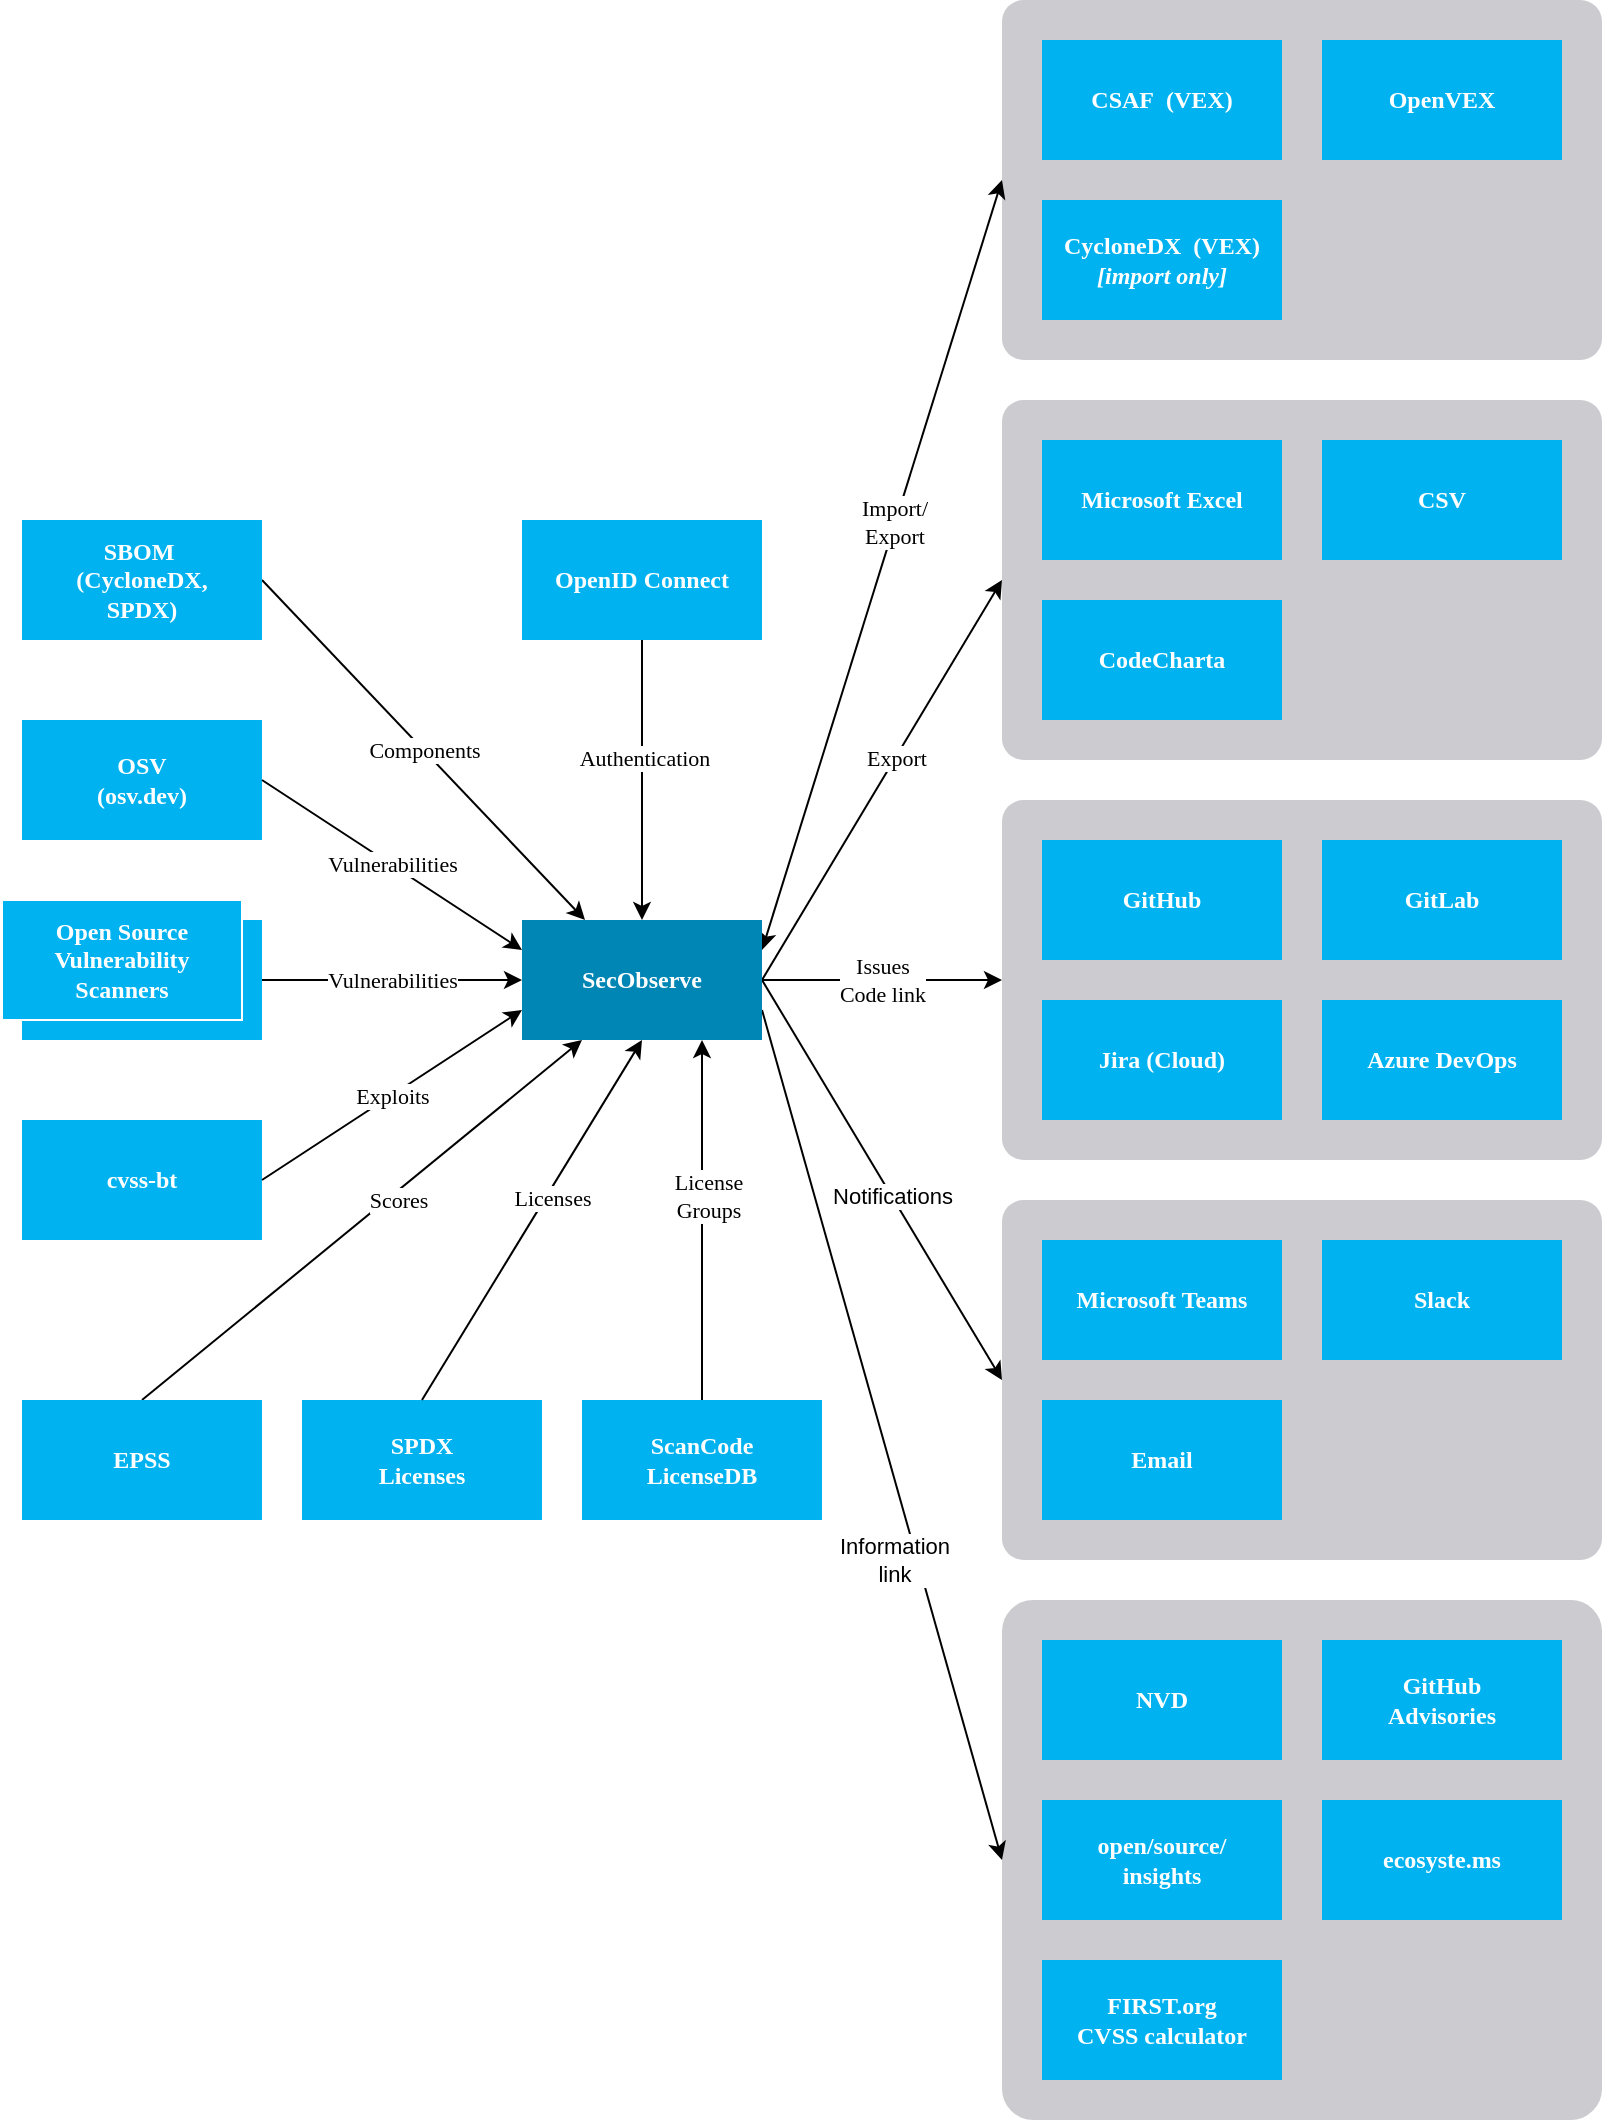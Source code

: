 <mxfile version="28.0.6">
  <diagram name="Page-1" id="VX-3E3aqqD7pf1Rg54WV">
    <mxGraphModel dx="1426" dy="1362" grid="1" gridSize="10" guides="1" tooltips="1" connect="1" arrows="1" fold="1" page="0" pageScale="1" pageWidth="1169" pageHeight="827" math="0" shadow="0">
      <root>
        <mxCell id="0" />
        <mxCell id="1" parent="0" />
        <mxCell id="nvJj6j3gVg4nusngmV69-1" value="" style="rounded=1;whiteSpace=wrap;html=1;fillColor=#CCCCD0;arcSize=6;fontColor=#333333;strokeColor=none;" parent="1" vertex="1">
          <mxGeometry x="760" y="-180" width="300" height="180" as="geometry" />
        </mxCell>
        <mxCell id="thoTgJwvwBRAFEuy037D-26" value="" style="rounded=1;whiteSpace=wrap;html=1;fillColor=#CCCCD0;arcSize=6;fontColor=#333333;strokeColor=none;" parent="1" vertex="1">
          <mxGeometry x="760" y="20" width="300" height="180" as="geometry" />
        </mxCell>
        <mxCell id="thoTgJwvwBRAFEuy037D-29" value="" style="rounded=1;whiteSpace=wrap;html=1;fillColor=#CCCCD0;arcSize=6;fontColor=#333333;strokeColor=none;" parent="1" vertex="1">
          <mxGeometry x="760" y="220" width="300" height="180" as="geometry" />
        </mxCell>
        <mxCell id="thoTgJwvwBRAFEuy037D-31" value="" style="rounded=1;whiteSpace=wrap;html=1;fillColor=#CCCCD0;arcSize=6;fontColor=#333333;strokeColor=none;" parent="1" vertex="1">
          <mxGeometry x="760" y="420" width="300" height="180" as="geometry" />
        </mxCell>
        <mxCell id="thoTgJwvwBRAFEuy037D-33" value="" style="rounded=1;whiteSpace=wrap;html=1;fillColor=#CCCCD0;arcSize=6;fontColor=#333333;strokeColor=none;" parent="1" vertex="1">
          <mxGeometry x="760" y="620" width="300" height="260" as="geometry" />
        </mxCell>
        <mxCell id="NQz_Nwzh-ESSq-r7xiTD-14" value="" style="endArrow=classic;html=1;rounded=0;entryX=0;entryY=0.5;entryDx=0;entryDy=0;exitX=1;exitY=0.5;exitDx=0;exitDy=0;fontFamily=Poppins;fontSource=https%3A%2F%2Ffonts.googleapis.com%2Fcss%3Ffamily%3DPoppins;" parent="1" source="NQz_Nwzh-ESSq-r7xiTD-1" target="thoTgJwvwBRAFEuy037D-26" edge="1">
          <mxGeometry width="50" height="50" relative="1" as="geometry">
            <mxPoint x="650" y="410" as="sourcePoint" />
            <mxPoint x="770" y="105" as="targetPoint" />
            <Array as="points" />
          </mxGeometry>
        </mxCell>
        <mxCell id="NQz_Nwzh-ESSq-r7xiTD-26" value="Export" style="edgeLabel;html=1;align=center;verticalAlign=middle;resizable=0;points=[];fontFamily=Poppins;fontSource=https%3A%2F%2Ffonts.googleapis.com%2Fcss%3Ffamily%3DPoppins;" parent="NQz_Nwzh-ESSq-r7xiTD-14" vertex="1" connectable="0">
          <mxGeometry x="0.112" relative="1" as="geometry">
            <mxPoint as="offset" />
          </mxGeometry>
        </mxCell>
        <mxCell id="NQz_Nwzh-ESSq-r7xiTD-18" value="Issues&lt;br&gt;Code link" style="endArrow=classic;html=1;rounded=0;entryX=0;entryY=0.5;entryDx=0;entryDy=0;exitX=1;exitY=0.5;exitDx=0;exitDy=0;fontFamily=Poppins;fontSource=https%3A%2F%2Ffonts.googleapis.com%2Fcss%3Ffamily%3DPoppins;" parent="1" source="NQz_Nwzh-ESSq-r7xiTD-1" target="thoTgJwvwBRAFEuy037D-29" edge="1">
          <mxGeometry width="50" height="50" relative="1" as="geometry">
            <mxPoint x="690" y="450" as="sourcePoint" />
            <mxPoint x="810" y="145" as="targetPoint" />
            <Array as="points" />
          </mxGeometry>
        </mxCell>
        <mxCell id="NQz_Nwzh-ESSq-r7xiTD-16" value="" style="endArrow=classic;html=1;rounded=0;entryX=0;entryY=0.5;entryDx=0;entryDy=0;exitX=1;exitY=0.5;exitDx=0;exitDy=0;fontFamily=Poppins;fontSource=https%3A%2F%2Ffonts.googleapis.com%2Fcss%3Ffamily%3DPoppins;" parent="1" source="NQz_Nwzh-ESSq-r7xiTD-1" target="thoTgJwvwBRAFEuy037D-31" edge="1">
          <mxGeometry width="50" height="50" relative="1" as="geometry">
            <mxPoint x="670" y="430" as="sourcePoint" />
            <mxPoint x="790" y="125" as="targetPoint" />
          </mxGeometry>
        </mxCell>
        <mxCell id="thoTgJwvwBRAFEuy037D-32" value="Notifications" style="edgeLabel;html=1;align=center;verticalAlign=middle;resizable=0;points=[];" parent="NQz_Nwzh-ESSq-r7xiTD-16" vertex="1" connectable="0">
          <mxGeometry x="0.169" y="-6" relative="1" as="geometry">
            <mxPoint y="-12" as="offset" />
          </mxGeometry>
        </mxCell>
        <mxCell id="NQz_Nwzh-ESSq-r7xiTD-2" value="Microsoft Teams" style="rounded=0;whiteSpace=wrap;html=1;fontFamily=Poppins;fontSource=https%3A%2F%2Ffonts.googleapis.com%2Fcss%3Ffamily%3DPoppins;fillColor=#00B3F0;strokeColor=none;fontColor=#ffffff;fontStyle=1" parent="1" vertex="1">
          <mxGeometry x="780" y="440" width="120" height="60" as="geometry" />
        </mxCell>
        <mxCell id="NQz_Nwzh-ESSq-r7xiTD-4" value="Email" style="rounded=0;whiteSpace=wrap;html=1;fontFamily=Poppins;fontSource=https%3A%2F%2Ffonts.googleapis.com%2Fcss%3Ffamily%3DPoppins;fillColor=#00B3F0;strokeColor=none;fontColor=#ffffff;fontStyle=1" parent="1" vertex="1">
          <mxGeometry x="780" y="520" width="120" height="60" as="geometry" />
        </mxCell>
        <mxCell id="NQz_Nwzh-ESSq-r7xiTD-5" value="GitLab" style="rounded=0;whiteSpace=wrap;html=1;fontFamily=Poppins;fontSource=https%3A%2F%2Ffonts.googleapis.com%2Fcss%3Ffamily%3DPoppins;fillColor=#00B3F0;strokeColor=none;fontColor=#ffffff;fontStyle=1" parent="1" vertex="1">
          <mxGeometry x="920" y="240" width="120" height="60" as="geometry" />
        </mxCell>
        <mxCell id="NQz_Nwzh-ESSq-r7xiTD-10" value="CodeCharta" style="rounded=0;whiteSpace=wrap;html=1;fontFamily=Poppins;fontSource=https%3A%2F%2Ffonts.googleapis.com%2Fcss%3Ffamily%3DPoppins;fillColor=#00B3F0;strokeColor=none;fontColor=#ffffff;fontStyle=1" parent="1" vertex="1">
          <mxGeometry x="780" y="120" width="120" height="60" as="geometry" />
        </mxCell>
        <mxCell id="NQz_Nwzh-ESSq-r7xiTD-11" value="Microsoft Excel" style="rounded=0;whiteSpace=wrap;html=1;fontFamily=Poppins;fontSource=https%3A%2F%2Ffonts.googleapis.com%2Fcss%3Ffamily%3DPoppins;fillColor=#00B3F0;strokeColor=none;fontColor=#ffffff;fontStyle=1" parent="1" vertex="1">
          <mxGeometry x="780" y="40" width="120" height="60" as="geometry" />
        </mxCell>
        <mxCell id="NQz_Nwzh-ESSq-r7xiTD-12" value="CSV" style="rounded=0;whiteSpace=wrap;html=1;fontFamily=Poppins;fontSource=https%3A%2F%2Ffonts.googleapis.com%2Fcss%3Ffamily%3DPoppins;fillColor=#00B3F0;strokeColor=none;fontColor=#ffffff;fontStyle=1" parent="1" vertex="1">
          <mxGeometry x="920" y="40" width="120" height="60" as="geometry" />
        </mxCell>
        <mxCell id="ckfRxN6suAOy0oSwesAX-1" value="Jira (Cloud)" style="rounded=0;whiteSpace=wrap;html=1;fontFamily=Poppins;fontSource=https%3A%2F%2Ffonts.googleapis.com%2Fcss%3Ffamily%3DPoppins;fillColor=#00B3F0;strokeColor=none;fontColor=#ffffff;fontStyle=1" parent="1" vertex="1">
          <mxGeometry x="780" y="320" width="120" height="60" as="geometry" />
        </mxCell>
        <mxCell id="t_NOycPIsL9wbnrStvVd-1" value="Azure DevOps" style="rounded=0;whiteSpace=wrap;html=1;fontFamily=Poppins;fontSource=https%3A%2F%2Ffonts.googleapis.com%2Fcss%3Ffamily%3DPoppins;fillColor=#00B3F0;strokeColor=none;fontColor=#ffffff;fontStyle=1" parent="1" vertex="1">
          <mxGeometry x="920" y="320" width="120" height="60" as="geometry" />
        </mxCell>
        <mxCell id="vnX0cciMQJ_0wqG728EC-1" value="Slack" style="rounded=0;whiteSpace=wrap;html=1;fontFamily=Poppins;fontSource=https%3A%2F%2Ffonts.googleapis.com%2Fcss%3Ffamily%3DPoppins;fillColor=#00B3F0;strokeColor=none;fontColor=#ffffff;fontStyle=1" parent="1" vertex="1">
          <mxGeometry x="920" y="440" width="120" height="60" as="geometry" />
        </mxCell>
        <mxCell id="thoTgJwvwBRAFEuy037D-23" value="NVD" style="rounded=0;whiteSpace=wrap;html=1;fontFamily=Poppins;fontSource=https%3A%2F%2Ffonts.googleapis.com%2Fcss%3Ffamily%3DPoppins;fillColor=#00B3F0;strokeColor=none;fontColor=#ffffff;fontStyle=1" parent="1" vertex="1">
          <mxGeometry x="780" y="640" width="120" height="60" as="geometry" />
        </mxCell>
        <mxCell id="thoTgJwvwBRAFEuy037D-24" value="" style="endArrow=classic;html=1;rounded=0;entryX=0;entryY=0.5;entryDx=0;entryDy=0;exitX=1;exitY=0.75;exitDx=0;exitDy=0;fontFamily=Poppins;fontSource=https%3A%2F%2Ffonts.googleapis.com%2Fcss%3Ffamily%3DPoppins;" parent="1" source="NQz_Nwzh-ESSq-r7xiTD-1" target="thoTgJwvwBRAFEuy037D-33" edge="1">
          <mxGeometry width="50" height="50" relative="1" as="geometry">
            <mxPoint x="650" y="400" as="sourcePoint" />
            <mxPoint x="770" y="730" as="targetPoint" />
          </mxGeometry>
        </mxCell>
        <mxCell id="thoTgJwvwBRAFEuy037D-25" value="Information&lt;br&gt;link" style="edgeLabel;html=1;align=center;verticalAlign=middle;resizable=0;points=[];" parent="thoTgJwvwBRAFEuy037D-24" vertex="1" connectable="0">
          <mxGeometry x="0.675" y="-3" relative="1" as="geometry">
            <mxPoint x="-32" y="-82" as="offset" />
          </mxGeometry>
        </mxCell>
        <mxCell id="NQz_Nwzh-ESSq-r7xiTD-3" value="GitHub" style="rounded=0;whiteSpace=wrap;html=1;fontFamily=Poppins;fontSource=https%3A%2F%2Ffonts.googleapis.com%2Fcss%3Ffamily%3DPoppins;fillColor=#00B3F0;strokeColor=none;fontColor=#ffffff;fontStyle=1" parent="1" vertex="1">
          <mxGeometry x="780" y="240" width="120" height="60" as="geometry" />
        </mxCell>
        <mxCell id="thoTgJwvwBRAFEuy037D-34" value="GitHub&lt;br&gt;Advisories" style="rounded=0;whiteSpace=wrap;html=1;fontFamily=Poppins;fontSource=https%3A%2F%2Ffonts.googleapis.com%2Fcss%3Ffamily%3DPoppins;fillColor=#00B3F0;strokeColor=none;fontColor=#ffffff;fontStyle=1" parent="1" vertex="1">
          <mxGeometry x="920" y="640" width="120" height="60" as="geometry" />
        </mxCell>
        <mxCell id="thoTgJwvwBRAFEuy037D-37" value="open/source/&lt;br&gt;insights" style="rounded=0;whiteSpace=wrap;html=1;fontFamily=Poppins;fontSource=https%3A%2F%2Ffonts.googleapis.com%2Fcss%3Ffamily%3DPoppins;fillColor=#00B3F0;strokeColor=none;fontColor=#ffffff;fontStyle=1" parent="1" vertex="1">
          <mxGeometry x="780" y="720" width="120" height="60" as="geometry" />
        </mxCell>
        <mxCell id="qOO4yE6-o5YvLIt4YbO8-1" value="CycloneDX&amp;nbsp; (VEX)&lt;div&gt;&lt;i&gt;[import only]&lt;/i&gt;&lt;/div&gt;" style="rounded=0;whiteSpace=wrap;html=1;fontFamily=Poppins;fontSource=https%3A%2F%2Ffonts.googleapis.com%2Fcss%3Ffamily%3DPoppins;fillColor=#00B3F0;strokeColor=none;fontColor=#ffffff;fontStyle=1" parent="1" vertex="1">
          <mxGeometry x="780" y="-80" width="120" height="60" as="geometry" />
        </mxCell>
        <mxCell id="qOO4yE6-o5YvLIt4YbO8-2" value="OpenVEX" style="rounded=0;whiteSpace=wrap;html=1;fontFamily=Poppins;fontSource=https%3A%2F%2Ffonts.googleapis.com%2Fcss%3Ffamily%3DPoppins;fillColor=#00B3F0;strokeColor=none;fontColor=#ffffff;fontStyle=1" parent="1" vertex="1">
          <mxGeometry x="920" y="-160" width="120" height="60" as="geometry" />
        </mxCell>
        <mxCell id="nvJj6j3gVg4nusngmV69-2" value="" style="endArrow=classic;html=1;rounded=0;entryX=0;entryY=0.5;entryDx=0;entryDy=0;exitX=1;exitY=0.25;exitDx=0;exitDy=0;fontFamily=Poppins;fontSource=https%3A%2F%2Ffonts.googleapis.com%2Fcss%3Ffamily%3DPoppins;startArrow=classic;startFill=1;" parent="1" source="NQz_Nwzh-ESSq-r7xiTD-1" target="nvJj6j3gVg4nusngmV69-1" edge="1">
          <mxGeometry width="50" height="50" relative="1" as="geometry">
            <mxPoint x="650" y="311" as="sourcePoint" />
            <mxPoint x="770" y="120" as="targetPoint" />
            <Array as="points" />
          </mxGeometry>
        </mxCell>
        <mxCell id="nvJj6j3gVg4nusngmV69-3" value="Import/&lt;br&gt;Export" style="edgeLabel;html=1;align=center;verticalAlign=middle;resizable=0;points=[];fontFamily=Poppins;fontSource=https%3A%2F%2Ffonts.googleapis.com%2Fcss%3Ffamily%3DPoppins;" parent="nvJj6j3gVg4nusngmV69-2" vertex="1" connectable="0">
          <mxGeometry x="0.112" relative="1" as="geometry">
            <mxPoint x="-1" as="offset" />
          </mxGeometry>
        </mxCell>
        <mxCell id="NQz_Nwzh-ESSq-r7xiTD-1" value="SecObserve" style="rounded=0;whiteSpace=wrap;html=1;fontFamily=Poppins;fontSource=https%3A%2F%2Ffonts.googleapis.com%2Fcss%3Ffamily%3DPoppins;fillColor=#0086B4;strokeColor=none;fontColor=#ffffff;fontStyle=1" parent="1" vertex="1">
          <mxGeometry x="520" y="280" width="120" height="60" as="geometry" />
        </mxCell>
        <mxCell id="NQz_Nwzh-ESSq-r7xiTD-6" value="OpenID Connect" style="rounded=0;whiteSpace=wrap;html=1;fontFamily=Poppins;fontSource=https%3A%2F%2Ffonts.googleapis.com%2Fcss%3Ffamily%3DPoppins;fillColor=#00B3F0;strokeColor=none;fontColor=#ffffff;fontStyle=1" parent="1" vertex="1">
          <mxGeometry x="520" y="80" width="120" height="60" as="geometry" />
        </mxCell>
        <mxCell id="NQz_Nwzh-ESSq-r7xiTD-7" value="ScanCode&lt;br&gt;LicenseDB" style="rounded=0;whiteSpace=wrap;html=1;fontFamily=Poppins;fontSource=https%3A%2F%2Ffonts.googleapis.com%2Fcss%3Ffamily%3DPoppins;fillColor=#00B3F0;strokeColor=none;fontColor=#ffffff;fontStyle=1" parent="1" vertex="1">
          <mxGeometry x="550" y="520" width="120" height="60" as="geometry" />
        </mxCell>
        <mxCell id="NQz_Nwzh-ESSq-r7xiTD-9" value="" style="rounded=0;whiteSpace=wrap;html=1;fontFamily=Poppins;fontSource=https%3A%2F%2Ffonts.googleapis.com%2Fcss%3Ffamily%3DPoppins;fillColor=#00B3F0;strokeColor=none;fontColor=#ffffff;fontStyle=1" parent="1" vertex="1">
          <mxGeometry x="270" y="280" width="120" height="60" as="geometry" />
        </mxCell>
        <mxCell id="NQz_Nwzh-ESSq-r7xiTD-8" value="Open Source&lt;br&gt;Vulnerability&lt;br&gt;Scanners" style="rounded=0;whiteSpace=wrap;html=1;fontFamily=Poppins;fontSource=https%3A%2F%2Ffonts.googleapis.com%2Fcss%3Ffamily%3DPoppins;fillColor=#00B3F0;strokeColor=#ffffff;fontColor=#ffffff;fontStyle=1" parent="1" vertex="1">
          <mxGeometry x="260" y="270" width="120" height="60" as="geometry" />
        </mxCell>
        <mxCell id="NQz_Nwzh-ESSq-r7xiTD-20" value="" style="endArrow=classic;html=1;rounded=0;entryX=0.75;entryY=1;entryDx=0;entryDy=0;exitX=0.5;exitY=0;exitDx=0;exitDy=0;fontFamily=Poppins;fontSource=https%3A%2F%2Ffonts.googleapis.com%2Fcss%3Ffamily%3DPoppins;" parent="1" source="NQz_Nwzh-ESSq-r7xiTD-7" target="NQz_Nwzh-ESSq-r7xiTD-1" edge="1">
          <mxGeometry width="50" height="50" relative="1" as="geometry">
            <mxPoint x="650" y="305" as="sourcePoint" />
            <mxPoint x="770" as="targetPoint" />
          </mxGeometry>
        </mxCell>
        <mxCell id="NQz_Nwzh-ESSq-r7xiTD-24" value="License&lt;div&gt;Groups&lt;/div&gt;" style="edgeLabel;html=1;align=center;verticalAlign=middle;resizable=0;points=[];fontFamily=Poppins;fontSource=https%3A%2F%2Ffonts.googleapis.com%2Fcss%3Ffamily%3DPoppins;" parent="NQz_Nwzh-ESSq-r7xiTD-20" vertex="1" connectable="0">
          <mxGeometry x="0.14" y="-3" relative="1" as="geometry">
            <mxPoint as="offset" />
          </mxGeometry>
        </mxCell>
        <mxCell id="NQz_Nwzh-ESSq-r7xiTD-21" value="Vulnerabilities" style="endArrow=classic;html=1;rounded=0;exitX=1;exitY=0.5;exitDx=0;exitDy=0;fontFamily=Poppins;fontSource=https%3A%2F%2Ffonts.googleapis.com%2Fcss%3Ffamily%3DPoppins;entryX=0;entryY=0.5;entryDx=0;entryDy=0;" parent="1" source="NQz_Nwzh-ESSq-r7xiTD-9" target="NQz_Nwzh-ESSq-r7xiTD-1" edge="1">
          <mxGeometry width="50" height="50" relative="1" as="geometry">
            <mxPoint x="650" y="335" as="sourcePoint" />
            <mxPoint x="460" y="330" as="targetPoint" />
          </mxGeometry>
        </mxCell>
        <mxCell id="NQz_Nwzh-ESSq-r7xiTD-22" value="" style="endArrow=classic;html=1;rounded=0;entryX=0.5;entryY=0;entryDx=0;entryDy=0;exitX=0.5;exitY=1;exitDx=0;exitDy=0;fontFamily=Poppins;fontSource=https%3A%2F%2Ffonts.googleapis.com%2Fcss%3Ffamily%3DPoppins;" parent="1" source="NQz_Nwzh-ESSq-r7xiTD-6" target="NQz_Nwzh-ESSq-r7xiTD-1" edge="1">
          <mxGeometry width="50" height="50" relative="1" as="geometry">
            <mxPoint x="590" y="450" as="sourcePoint" />
            <mxPoint x="590" y="350" as="targetPoint" />
          </mxGeometry>
        </mxCell>
        <mxCell id="NQz_Nwzh-ESSq-r7xiTD-23" value="Authentication" style="edgeLabel;html=1;align=center;verticalAlign=middle;resizable=0;points=[];fontFamily=Poppins;fontSource=https%3A%2F%2Ffonts.googleapis.com%2Fcss%3Ffamily%3DPoppins;" parent="NQz_Nwzh-ESSq-r7xiTD-22" vertex="1" connectable="0">
          <mxGeometry x="-0.16" y="1" relative="1" as="geometry">
            <mxPoint as="offset" />
          </mxGeometry>
        </mxCell>
        <mxCell id="bolqJ5kDSpF7zOIxnR-b-1" value="SPDX&lt;br&gt;Licenses" style="rounded=0;whiteSpace=wrap;html=1;fontFamily=Poppins;fontSource=https%3A%2F%2Ffonts.googleapis.com%2Fcss%3Ffamily%3DPoppins;fillColor=#00B3F0;strokeColor=none;fontColor=#ffffff;fontStyle=1" parent="1" vertex="1">
          <mxGeometry x="410" y="520" width="120" height="60" as="geometry" />
        </mxCell>
        <mxCell id="bolqJ5kDSpF7zOIxnR-b-2" value="" style="endArrow=classic;html=1;rounded=0;entryX=0.25;entryY=1;entryDx=0;entryDy=0;exitX=0.5;exitY=0;exitDx=0;exitDy=0;fontFamily=Poppins;fontSource=https%3A%2F%2Ffonts.googleapis.com%2Fcss%3Ffamily%3DPoppins;" parent="1" source="XJ2QC1-pdl4xAl0XCKq4-1" target="NQz_Nwzh-ESSq-r7xiTD-1" edge="1">
          <mxGeometry width="50" height="50" relative="1" as="geometry">
            <mxPoint x="590" y="470" as="sourcePoint" />
            <mxPoint x="590" y="350" as="targetPoint" />
          </mxGeometry>
        </mxCell>
        <mxCell id="bolqJ5kDSpF7zOIxnR-b-3" value="Scores" style="edgeLabel;html=1;align=center;verticalAlign=middle;resizable=0;points=[];fontFamily=Poppins;fontSource=https%3A%2F%2Ffonts.googleapis.com%2Fcss%3Ffamily%3DPoppins;" parent="bolqJ5kDSpF7zOIxnR-b-2" vertex="1" connectable="0">
          <mxGeometry x="0.14" y="-3" relative="1" as="geometry">
            <mxPoint as="offset" />
          </mxGeometry>
        </mxCell>
        <mxCell id="XJ2QC1-pdl4xAl0XCKq4-1" value="EPSS" style="rounded=0;whiteSpace=wrap;html=1;fontFamily=Poppins;fontSource=https%3A%2F%2Ffonts.googleapis.com%2Fcss%3Ffamily%3DPoppins;fillColor=#00B3F0;strokeColor=none;fontColor=#ffffff;fontStyle=1" parent="1" vertex="1">
          <mxGeometry x="270" y="520" width="120" height="60" as="geometry" />
        </mxCell>
        <mxCell id="XJ2QC1-pdl4xAl0XCKq4-2" value="" style="endArrow=classic;html=1;rounded=0;entryX=0.5;entryY=1;entryDx=0;entryDy=0;exitX=0.5;exitY=0;exitDx=0;exitDy=0;fontFamily=Poppins;fontSource=https%3A%2F%2Ffonts.googleapis.com%2Fcss%3Ffamily%3DPoppins;" parent="1" source="bolqJ5kDSpF7zOIxnR-b-1" target="NQz_Nwzh-ESSq-r7xiTD-1" edge="1">
          <mxGeometry width="50" height="50" relative="1" as="geometry">
            <mxPoint x="620" y="470" as="sourcePoint" />
            <mxPoint x="620" y="350" as="targetPoint" />
          </mxGeometry>
        </mxCell>
        <mxCell id="XJ2QC1-pdl4xAl0XCKq4-3" value="Licenses" style="edgeLabel;html=1;align=center;verticalAlign=middle;resizable=0;points=[];fontFamily=Poppins;fontSource=https%3A%2F%2Ffonts.googleapis.com%2Fcss%3Ffamily%3DPoppins;" parent="XJ2QC1-pdl4xAl0XCKq4-2" vertex="1" connectable="0">
          <mxGeometry x="0.14" y="-3" relative="1" as="geometry">
            <mxPoint as="offset" />
          </mxGeometry>
        </mxCell>
        <mxCell id="txpyq0Q0yciagI06FU9S-1" value="FIRST.org&lt;br&gt;CVSS calculator" style="rounded=0;whiteSpace=wrap;html=1;fontFamily=Poppins;fontSource=https%3A%2F%2Ffonts.googleapis.com%2Fcss%3Ffamily%3DPoppins;fillColor=#00B3F0;strokeColor=none;fontColor=#ffffff;fontStyle=1" parent="1" vertex="1">
          <mxGeometry x="780" y="800" width="120" height="60" as="geometry" />
        </mxCell>
        <mxCell id="--HBhNgYsgPL_KuHosSr-1" value="cvss-bt" style="rounded=0;whiteSpace=wrap;html=1;fontFamily=Poppins;fontSource=https%3A%2F%2Ffonts.googleapis.com%2Fcss%3Ffamily%3DPoppins;fillColor=#00B3F0;strokeColor=none;fontColor=#ffffff;fontStyle=1" parent="1" vertex="1">
          <mxGeometry x="270" y="380" width="120" height="60" as="geometry" />
        </mxCell>
        <mxCell id="--HBhNgYsgPL_KuHosSr-2" value="Components" style="endArrow=classic;html=1;rounded=0;exitX=1;exitY=0.5;exitDx=0;exitDy=0;fontFamily=Poppins;fontSource=https%3A%2F%2Ffonts.googleapis.com%2Fcss%3Ffamily%3DPoppins;" parent="1" source="NrV2D-DwwKztVQpS6tq9-1" target="NQz_Nwzh-ESSq-r7xiTD-1" edge="1">
          <mxGeometry width="50" height="50" relative="1" as="geometry">
            <mxPoint x="400" y="260" as="sourcePoint" />
            <mxPoint x="530" y="320" as="targetPoint" />
          </mxGeometry>
        </mxCell>
        <mxCell id="1I7h-LTILfmmEbJF3iAp-1" value="OSV&lt;div&gt;(osv.dev)&lt;/div&gt;" style="rounded=0;whiteSpace=wrap;html=1;fontFamily=Poppins;fontSource=https%3A%2F%2Ffonts.googleapis.com%2Fcss%3Ffamily%3DPoppins;fillColor=#00B3F0;strokeColor=none;fontColor=#ffffff;fontStyle=1" parent="1" vertex="1">
          <mxGeometry x="270" y="180" width="120" height="60" as="geometry" />
        </mxCell>
        <mxCell id="1I7h-LTILfmmEbJF3iAp-2" value="Vulnerabilities" style="endArrow=classic;html=1;rounded=0;exitX=1;exitY=0.5;exitDx=0;exitDy=0;fontFamily=Poppins;fontSource=https%3A%2F%2Ffonts.googleapis.com%2Fcss%3Ffamily%3DPoppins;entryX=0;entryY=0.25;entryDx=0;entryDy=0;" parent="1" source="1I7h-LTILfmmEbJF3iAp-1" target="NQz_Nwzh-ESSq-r7xiTD-1" edge="1">
          <mxGeometry width="50" height="50" relative="1" as="geometry">
            <mxPoint x="400" y="260" as="sourcePoint" />
            <mxPoint x="460" y="220" as="targetPoint" />
          </mxGeometry>
        </mxCell>
        <mxCell id="NrV2D-DwwKztVQpS6tq9-1" value="SBOM&amp;nbsp;&lt;br&gt;(CycloneDX,&lt;div&gt;SPDX)&lt;/div&gt;" style="rounded=0;whiteSpace=wrap;html=1;fontFamily=Poppins;fontSource=https%3A%2F%2Ffonts.googleapis.com%2Fcss%3Ffamily%3DPoppins;fillColor=#00B3F0;strokeColor=none;fontColor=#ffffff;fontStyle=1" parent="1" vertex="1">
          <mxGeometry x="270" y="80" width="120" height="60" as="geometry" />
        </mxCell>
        <mxCell id="NrV2D-DwwKztVQpS6tq9-2" value="Exploits" style="endArrow=classic;html=1;rounded=0;entryX=0;entryY=0.75;entryDx=0;entryDy=0;exitX=1;exitY=0.5;exitDx=0;exitDy=0;fontFamily=Poppins;fontSource=https%3A%2F%2Ffonts.googleapis.com%2Fcss%3Ffamily%3DPoppins;" parent="1" source="--HBhNgYsgPL_KuHosSr-1" target="NQz_Nwzh-ESSq-r7xiTD-1" edge="1">
          <mxGeometry width="50" height="50" relative="1" as="geometry">
            <mxPoint x="400" y="120" as="sourcePoint" />
            <mxPoint x="530" y="305" as="targetPoint" />
          </mxGeometry>
        </mxCell>
        <mxCell id="AHC2kW-Rb-wY8LM5nEDL-1" value="ecosyste.ms" style="rounded=0;whiteSpace=wrap;html=1;fontFamily=Poppins;fontSource=https%3A%2F%2Ffonts.googleapis.com%2Fcss%3Ffamily%3DPoppins;fillColor=#00B3F0;strokeColor=none;fontColor=#ffffff;fontStyle=1" parent="1" vertex="1">
          <mxGeometry x="920" y="720" width="120" height="60" as="geometry" />
        </mxCell>
        <mxCell id="tgnb8spmxpV9_iQ_0n24-1" value="CSAF&amp;nbsp; (VEX)" style="rounded=0;whiteSpace=wrap;html=1;fontFamily=Poppins;fontSource=https%3A%2F%2Ffonts.googleapis.com%2Fcss%3Ffamily%3DPoppins;fillColor=#00B3F0;strokeColor=none;fontColor=#ffffff;fontStyle=1" parent="1" vertex="1">
          <mxGeometry x="780" y="-160" width="120" height="60" as="geometry" />
        </mxCell>
      </root>
    </mxGraphModel>
  </diagram>
</mxfile>
